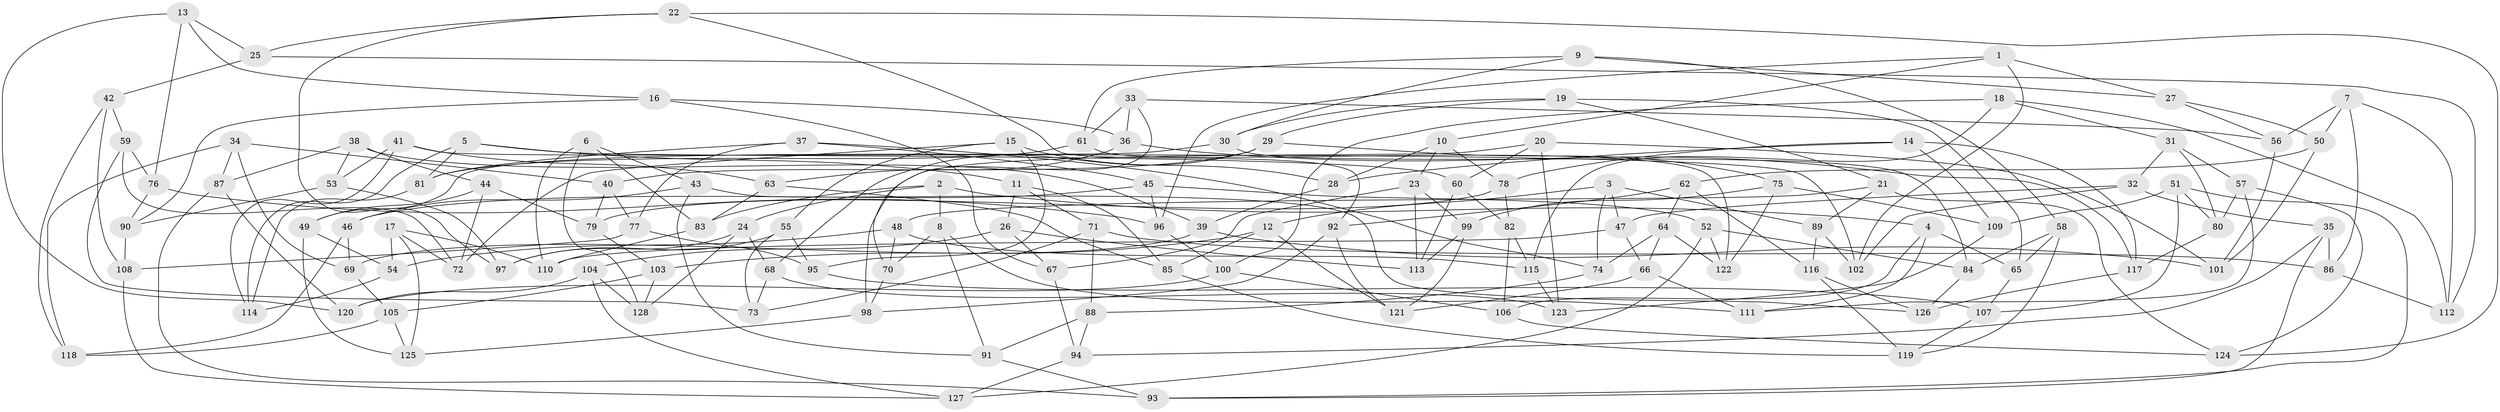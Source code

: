 // coarse degree distribution, {4: 0.3950617283950617, 5: 0.12345679012345678, 3: 0.024691358024691357, 6: 0.4567901234567901}
// Generated by graph-tools (version 1.1) at 2025/24/03/03/25 07:24:23]
// undirected, 128 vertices, 256 edges
graph export_dot {
graph [start="1"]
  node [color=gray90,style=filled];
  1;
  2;
  3;
  4;
  5;
  6;
  7;
  8;
  9;
  10;
  11;
  12;
  13;
  14;
  15;
  16;
  17;
  18;
  19;
  20;
  21;
  22;
  23;
  24;
  25;
  26;
  27;
  28;
  29;
  30;
  31;
  32;
  33;
  34;
  35;
  36;
  37;
  38;
  39;
  40;
  41;
  42;
  43;
  44;
  45;
  46;
  47;
  48;
  49;
  50;
  51;
  52;
  53;
  54;
  55;
  56;
  57;
  58;
  59;
  60;
  61;
  62;
  63;
  64;
  65;
  66;
  67;
  68;
  69;
  70;
  71;
  72;
  73;
  74;
  75;
  76;
  77;
  78;
  79;
  80;
  81;
  82;
  83;
  84;
  85;
  86;
  87;
  88;
  89;
  90;
  91;
  92;
  93;
  94;
  95;
  96;
  97;
  98;
  99;
  100;
  101;
  102;
  103;
  104;
  105;
  106;
  107;
  108;
  109;
  110;
  111;
  112;
  113;
  114;
  115;
  116;
  117;
  118;
  119;
  120;
  121;
  122;
  123;
  124;
  125;
  126;
  127;
  128;
  1 -- 96;
  1 -- 27;
  1 -- 102;
  1 -- 10;
  2 -- 4;
  2 -- 24;
  2 -- 8;
  2 -- 83;
  3 -- 74;
  3 -- 89;
  3 -- 12;
  3 -- 47;
  4 -- 106;
  4 -- 111;
  4 -- 65;
  5 -- 60;
  5 -- 114;
  5 -- 11;
  5 -- 81;
  6 -- 110;
  6 -- 83;
  6 -- 128;
  6 -- 43;
  7 -- 112;
  7 -- 50;
  7 -- 86;
  7 -- 56;
  8 -- 111;
  8 -- 91;
  8 -- 70;
  9 -- 30;
  9 -- 27;
  9 -- 58;
  9 -- 61;
  10 -- 78;
  10 -- 28;
  10 -- 23;
  11 -- 26;
  11 -- 85;
  11 -- 71;
  12 -- 121;
  12 -- 85;
  12 -- 103;
  13 -- 16;
  13 -- 25;
  13 -- 120;
  13 -- 76;
  14 -- 109;
  14 -- 117;
  14 -- 78;
  14 -- 28;
  15 -- 55;
  15 -- 95;
  15 -- 28;
  15 -- 72;
  16 -- 36;
  16 -- 90;
  16 -- 67;
  17 -- 125;
  17 -- 110;
  17 -- 72;
  17 -- 54;
  18 -- 100;
  18 -- 31;
  18 -- 112;
  18 -- 115;
  19 -- 30;
  19 -- 65;
  19 -- 29;
  19 -- 21;
  20 -- 98;
  20 -- 101;
  20 -- 60;
  20 -- 123;
  21 -- 89;
  21 -- 124;
  21 -- 48;
  22 -- 25;
  22 -- 92;
  22 -- 97;
  22 -- 124;
  23 -- 113;
  23 -- 99;
  23 -- 67;
  24 -- 128;
  24 -- 68;
  24 -- 97;
  25 -- 42;
  25 -- 112;
  26 -- 104;
  26 -- 113;
  26 -- 67;
  27 -- 50;
  27 -- 56;
  28 -- 39;
  29 -- 75;
  29 -- 68;
  29 -- 40;
  30 -- 84;
  30 -- 49;
  31 -- 80;
  31 -- 32;
  31 -- 57;
  32 -- 35;
  32 -- 47;
  32 -- 102;
  33 -- 61;
  33 -- 36;
  33 -- 56;
  33 -- 70;
  34 -- 69;
  34 -- 87;
  34 -- 40;
  34 -- 118;
  35 -- 93;
  35 -- 94;
  35 -- 86;
  36 -- 117;
  36 -- 63;
  37 -- 45;
  37 -- 74;
  37 -- 81;
  37 -- 77;
  38 -- 44;
  38 -- 53;
  38 -- 39;
  38 -- 87;
  39 -- 69;
  39 -- 101;
  40 -- 79;
  40 -- 77;
  41 -- 53;
  41 -- 63;
  41 -- 114;
  41 -- 102;
  42 -- 59;
  42 -- 108;
  42 -- 118;
  43 -- 46;
  43 -- 91;
  43 -- 126;
  44 -- 72;
  44 -- 49;
  44 -- 79;
  45 -- 52;
  45 -- 96;
  45 -- 46;
  46 -- 69;
  46 -- 118;
  47 -- 66;
  47 -- 110;
  48 -- 54;
  48 -- 70;
  48 -- 115;
  49 -- 54;
  49 -- 125;
  50 -- 62;
  50 -- 101;
  51 -- 80;
  51 -- 109;
  51 -- 107;
  51 -- 93;
  52 -- 122;
  52 -- 84;
  52 -- 127;
  53 -- 90;
  53 -- 97;
  54 -- 114;
  55 -- 97;
  55 -- 73;
  55 -- 95;
  56 -- 101;
  57 -- 124;
  57 -- 111;
  57 -- 80;
  58 -- 119;
  58 -- 84;
  58 -- 65;
  59 -- 73;
  59 -- 76;
  59 -- 72;
  60 -- 113;
  60 -- 82;
  61 -- 122;
  61 -- 81;
  62 -- 116;
  62 -- 92;
  62 -- 64;
  63 -- 85;
  63 -- 83;
  64 -- 66;
  64 -- 74;
  64 -- 122;
  65 -- 107;
  66 -- 121;
  66 -- 111;
  67 -- 94;
  68 -- 123;
  68 -- 73;
  69 -- 105;
  70 -- 98;
  71 -- 73;
  71 -- 88;
  71 -- 86;
  74 -- 88;
  75 -- 109;
  75 -- 122;
  75 -- 99;
  76 -- 96;
  76 -- 90;
  77 -- 95;
  77 -- 108;
  78 -- 79;
  78 -- 82;
  79 -- 103;
  80 -- 117;
  81 -- 114;
  82 -- 115;
  82 -- 106;
  83 -- 110;
  84 -- 126;
  85 -- 119;
  86 -- 112;
  87 -- 120;
  87 -- 93;
  88 -- 94;
  88 -- 91;
  89 -- 102;
  89 -- 116;
  90 -- 108;
  91 -- 93;
  92 -- 98;
  92 -- 121;
  94 -- 127;
  95 -- 107;
  96 -- 100;
  98 -- 125;
  99 -- 113;
  99 -- 121;
  100 -- 106;
  100 -- 120;
  103 -- 105;
  103 -- 128;
  104 -- 127;
  104 -- 120;
  104 -- 128;
  105 -- 118;
  105 -- 125;
  106 -- 124;
  107 -- 119;
  108 -- 127;
  109 -- 123;
  115 -- 123;
  116 -- 126;
  116 -- 119;
  117 -- 126;
}
